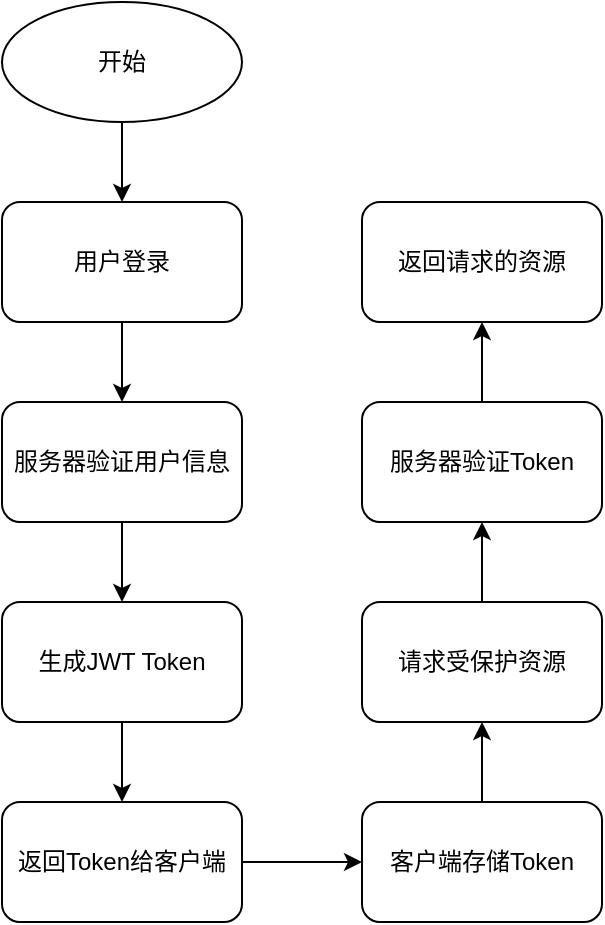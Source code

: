 <mxfile version="24.7.17">
  <diagram id="jwt-flow" name="JWT流程图">
    <mxGraphModel dx="724" dy="440" grid="1" gridSize="10" guides="1" tooltips="1" connect="1" arrows="1" fold="1" page="1" pageScale="1" pageWidth="827" pageHeight="1169" math="0" shadow="0">
      <root>
        <mxCell id="0" />
        <mxCell id="1" parent="0" />
        <mxCell id="start" value="开始" style="ellipse;whiteSpace=wrap;html=1;" parent="1" vertex="1">
          <mxGeometry x="360" y="40" width="120" height="60" as="geometry" />
        </mxCell>
        <mxCell id="login" value="用户登录" style="rounded=1;whiteSpace=wrap;html=1;" parent="1" vertex="1">
          <mxGeometry x="360" y="140" width="120" height="60" as="geometry" />
        </mxCell>
        <mxCell id="verify" value="服务器验证用户信息" style="rounded=1;whiteSpace=wrap;html=1;" parent="1" vertex="1">
          <mxGeometry x="360" y="240" width="120" height="60" as="geometry" />
        </mxCell>
        <mxCell id="generate" value="生成JWT Token" style="rounded=1;whiteSpace=wrap;html=1;" parent="1" vertex="1">
          <mxGeometry x="360" y="340" width="120" height="60" as="geometry" />
        </mxCell>
        <mxCell id="return" value="返回Token给客户端" style="rounded=1;whiteSpace=wrap;html=1;" parent="1" vertex="1">
          <mxGeometry x="360" y="440" width="120" height="60" as="geometry" />
        </mxCell>
        <mxCell id="store" value="客户端存储Token" style="rounded=1;whiteSpace=wrap;html=1;" parent="1" vertex="1">
          <mxGeometry x="540" y="440" width="120" height="60" as="geometry" />
        </mxCell>
        <mxCell id="request" value="请求受保护资源" style="rounded=1;whiteSpace=wrap;html=1;" parent="1" vertex="1">
          <mxGeometry x="540" y="340" width="120" height="60" as="geometry" />
        </mxCell>
        <mxCell id="validate" value="服务器验证Token" style="rounded=1;whiteSpace=wrap;html=1;" parent="1" vertex="1">
          <mxGeometry x="540" y="240" width="120" height="60" as="geometry" />
        </mxCell>
        <mxCell id="resource" value="返回请求的资源" style="rounded=1;whiteSpace=wrap;html=1;" parent="1" vertex="1">
          <mxGeometry x="540" y="140" width="120" height="60" as="geometry" />
        </mxCell>
        <mxCell id="edge1" value="" style="endArrow=classic;html=1;exitX=0.5;exitY=1;entryX=0.5;entryY=0;" parent="1" source="start" target="login" edge="1">
          <mxGeometry width="50" height="50" relative="1" as="geometry" />
        </mxCell>
        <mxCell id="edge2" value="" style="endArrow=classic;html=1;exitX=0.5;exitY=1;entryX=0.5;entryY=0;" parent="1" source="login" target="verify" edge="1">
          <mxGeometry width="50" height="50" relative="1" as="geometry" />
        </mxCell>
        <mxCell id="edge3" value="" style="endArrow=classic;html=1;exitX=0.5;exitY=1;entryX=0.5;entryY=0;" parent="1" source="verify" target="generate" edge="1">
          <mxGeometry width="50" height="50" relative="1" as="geometry" />
        </mxCell>
        <mxCell id="edge4" value="" style="endArrow=classic;html=1;exitX=0.5;exitY=1;entryX=0.5;entryY=0;" parent="1" source="generate" target="return" edge="1">
          <mxGeometry width="50" height="50" relative="1" as="geometry" />
        </mxCell>
        <mxCell id="edge5" value="" style="endArrow=classic;html=1;edgeStyle=orthogonalEdgeStyle;" parent="1" source="return" target="store" edge="1">
          <mxGeometry width="50" height="50" relative="1" as="geometry" />
        </mxCell>
        <mxCell id="edge6" value="" style="endArrow=classic;html=1;edgeStyle=orthogonalEdgeStyle;" parent="1" source="store" target="request" edge="1">
          <mxGeometry width="50" height="50" relative="1" as="geometry" />
        </mxCell>
        <mxCell id="edge7" value="" style="endArrow=classic;html=1;edgeStyle=orthogonalEdgeStyle;" parent="1" source="request" target="validate" edge="1">
          <mxGeometry width="50" height="50" relative="1" as="geometry" />
        </mxCell>
        <mxCell id="edge8" value="" style="endArrow=classic;html=1;edgeStyle=orthogonalEdgeStyle;" parent="1" source="validate" target="resource" edge="1">
          <mxGeometry width="50" height="50" relative="1" as="geometry" />
        </mxCell>
      </root>
    </mxGraphModel>
  </diagram>
</mxfile>
